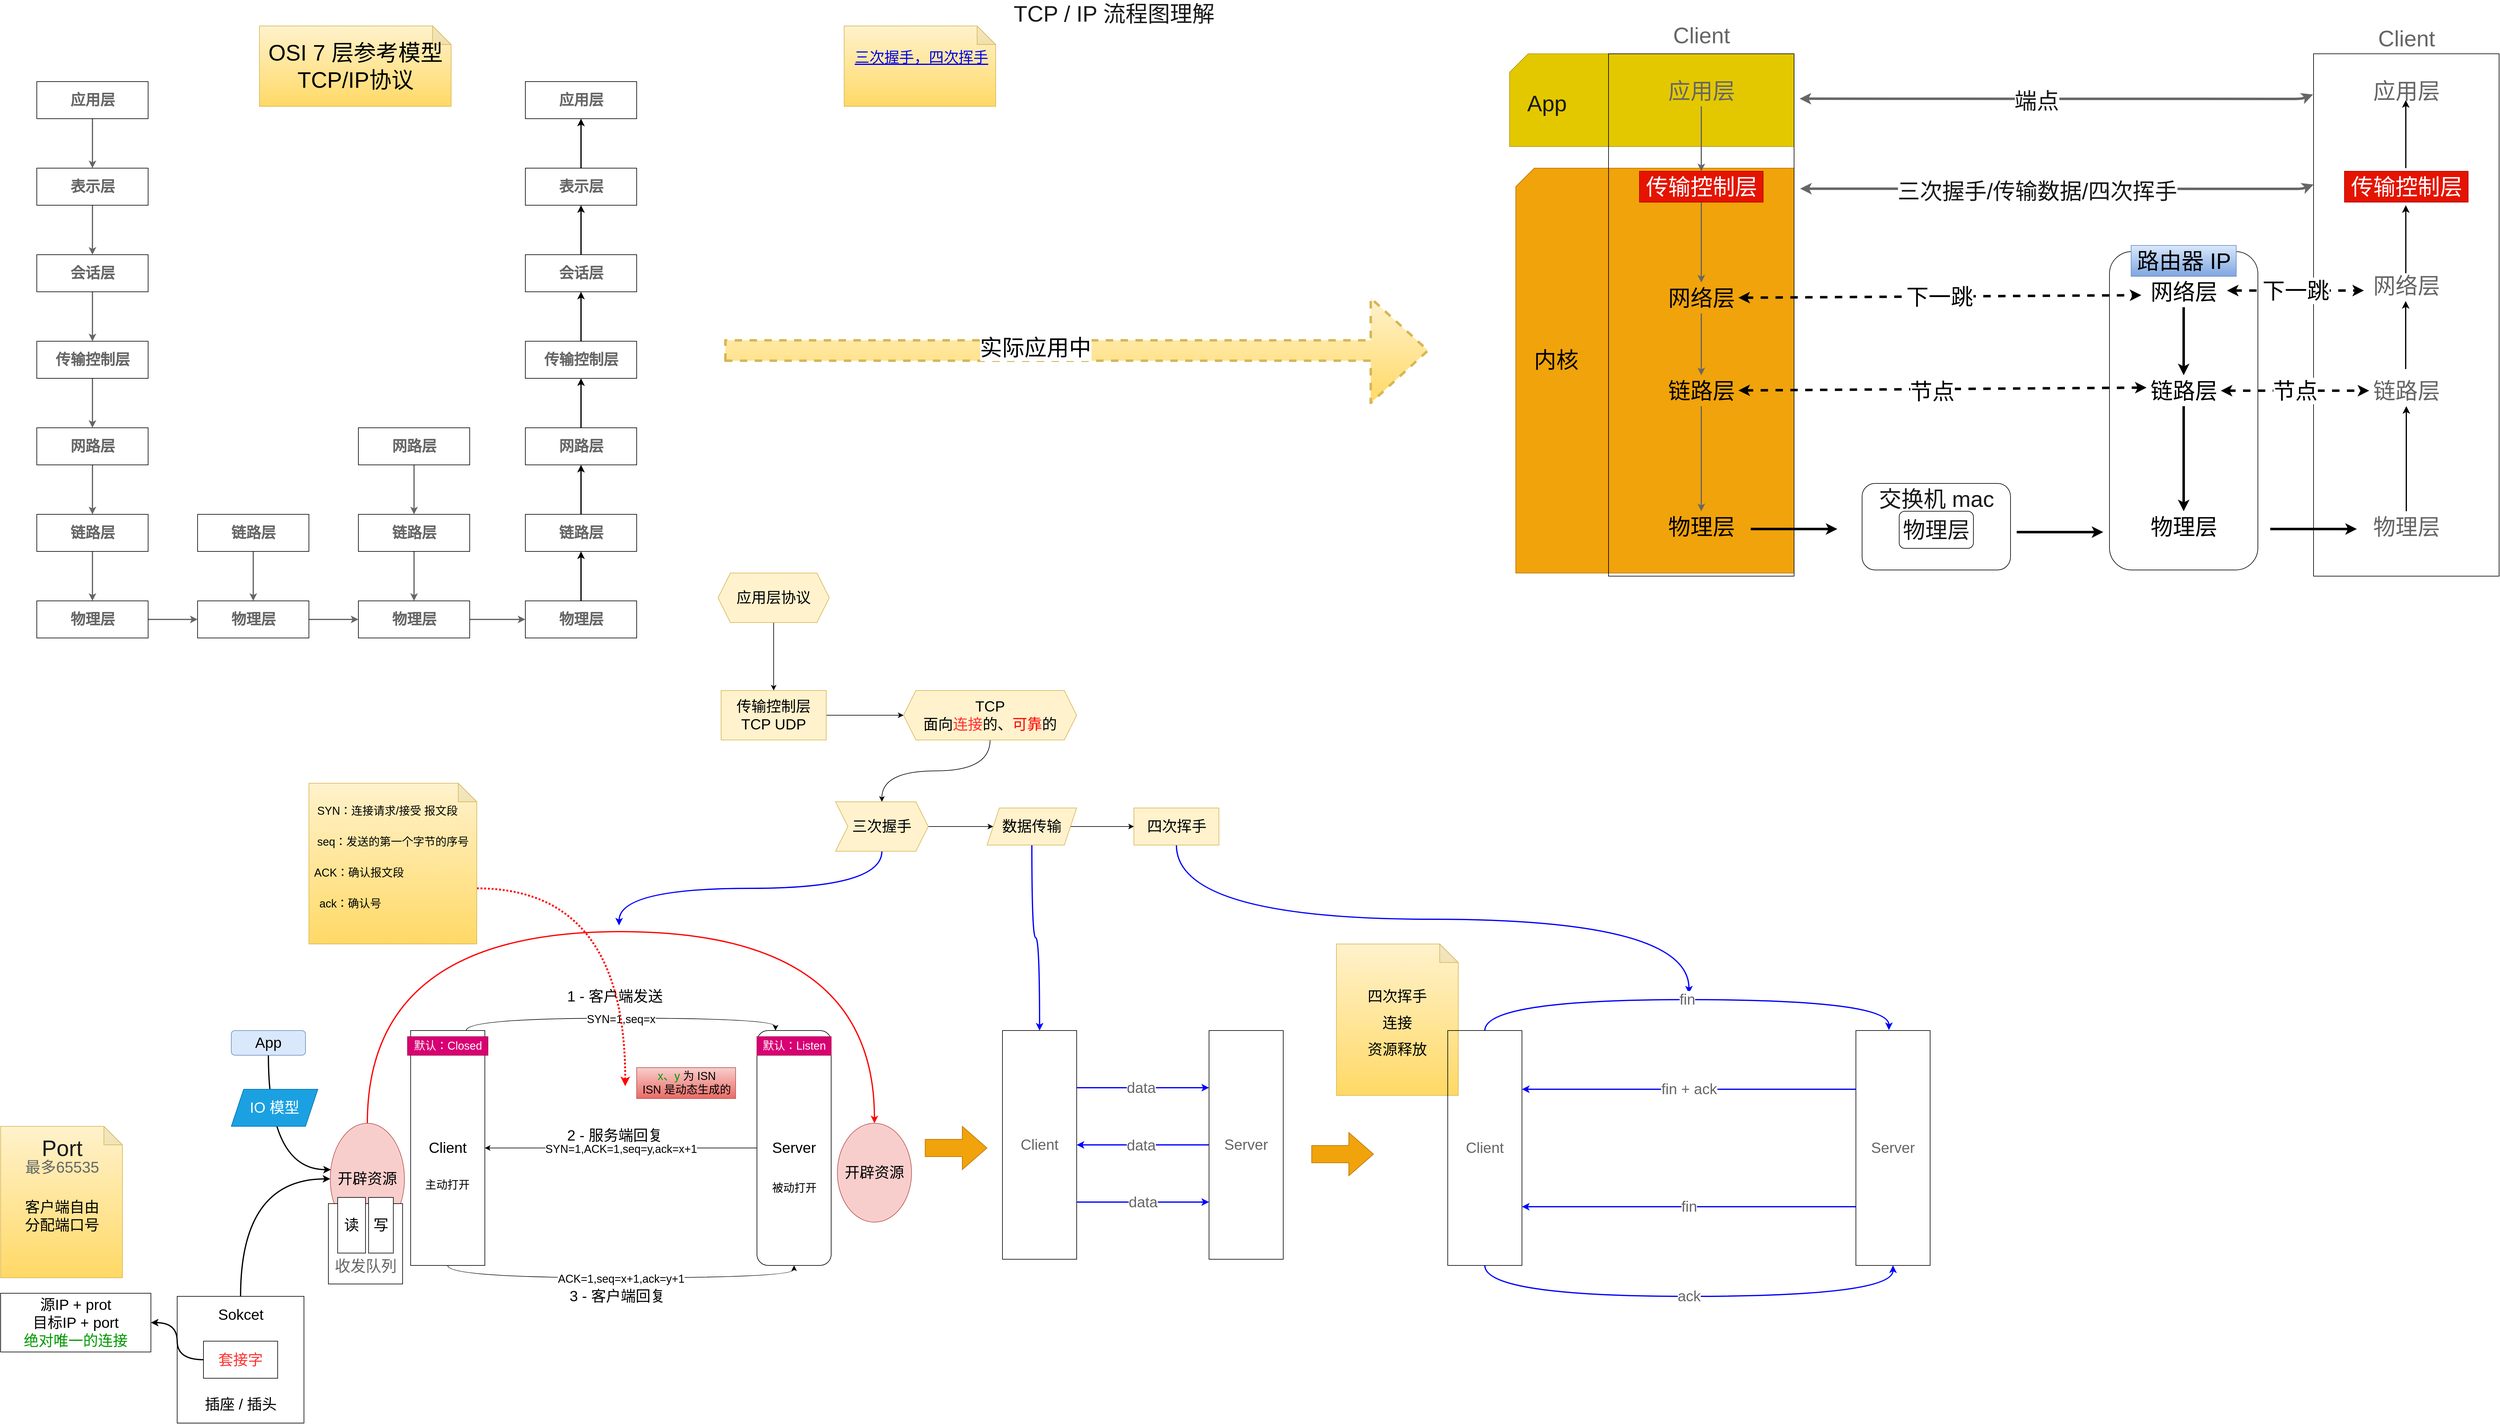 <mxfile version="15.7.0" type="github">
  <diagram id="5Al7iAfqi5jG3tsOU_jC" name="第 1 页">
    <mxGraphModel dx="3907" dy="1938" grid="1" gridSize="10" guides="1" tooltips="1" connect="1" arrows="1" fold="1" page="1" pageScale="1" pageWidth="827" pageHeight="1169" math="0" shadow="0">
      <root>
        <mxCell id="0" />
        <mxCell id="1" parent="0" />
        <mxCell id="Yh32-tH8GUVyFst3ZP8g-135" value="" style="shape=card;whiteSpace=wrap;html=1;rounded=0;shadow=0;sketch=0;fontSize=36;fontColor=#000000;fillColor=#f0a30a;strokeColor=#BD7000;" parent="1" vertex="1">
          <mxGeometry x="-20" y="-885" width="450" height="655" as="geometry" />
        </mxCell>
        <mxCell id="Yh32-tH8GUVyFst3ZP8g-131" value="" style="shape=card;whiteSpace=wrap;html=1;rounded=0;shadow=0;sketch=0;fontSize=36;fontColor=#000000;fillColor=#e3c800;strokeColor=#B09500;" parent="1" vertex="1">
          <mxGeometry x="-30" y="-1070" width="460" height="150" as="geometry" />
        </mxCell>
        <mxCell id="dHwk8FRFukmcRc0aKL5j-6" value="&lt;font style=&quot;font-size: 18px&quot;&gt;SYN=1,seq=x&lt;/font&gt;" style="edgeStyle=orthogonalEdgeStyle;rounded=0;orthogonalLoop=1;jettySize=auto;html=1;exitX=0.75;exitY=0;exitDx=0;exitDy=0;entryX=0.25;entryY=0;entryDx=0;entryDy=0;fontSize=24;curved=1;" parent="1" source="dHwk8FRFukmcRc0aKL5j-1" target="dHwk8FRFukmcRc0aKL5j-2" edge="1">
          <mxGeometry relative="1" as="geometry" />
        </mxCell>
        <mxCell id="dHwk8FRFukmcRc0aKL5j-11" value="&lt;font style=&quot;font-size: 18px&quot;&gt;ACK=1,seq=x+1,ack=y+1&lt;/font&gt;" style="edgeStyle=orthogonalEdgeStyle;rounded=0;orthogonalLoop=1;jettySize=auto;html=1;exitX=0.5;exitY=1;exitDx=0;exitDy=0;entryX=0.5;entryY=1;entryDx=0;entryDy=0;fontSize=24;curved=1;" parent="1" source="dHwk8FRFukmcRc0aKL5j-1" target="dHwk8FRFukmcRc0aKL5j-2" edge="1">
          <mxGeometry relative="1" as="geometry" />
        </mxCell>
        <mxCell id="dHwk8FRFukmcRc0aKL5j-1" value="&lt;font style=&quot;font-size: 24px&quot;&gt;Client&lt;/font&gt;" style="rounded=0;whiteSpace=wrap;html=1;" parent="1" vertex="1">
          <mxGeometry x="-1807" y="510" width="120" height="380" as="geometry" />
        </mxCell>
        <mxCell id="dHwk8FRFukmcRc0aKL5j-8" value="&lt;font style=&quot;font-size: 18px&quot;&gt;SYN=1,ACK=1,seq=y,ack=x+1&lt;/font&gt;" style="edgeStyle=orthogonalEdgeStyle;rounded=0;orthogonalLoop=1;jettySize=auto;html=1;entryX=1;entryY=0.5;entryDx=0;entryDy=0;fontSize=24;" parent="1" source="dHwk8FRFukmcRc0aKL5j-2" target="dHwk8FRFukmcRc0aKL5j-1" edge="1">
          <mxGeometry relative="1" as="geometry" />
        </mxCell>
        <mxCell id="dHwk8FRFukmcRc0aKL5j-2" value="&lt;font style=&quot;font-size: 24px&quot;&gt;Server&lt;/font&gt;" style="rounded=1;whiteSpace=wrap;html=1;" parent="1" vertex="1">
          <mxGeometry x="-1247" y="510" width="120" height="380" as="geometry" />
        </mxCell>
        <mxCell id="dHwk8FRFukmcRc0aKL5j-7" value="1 - 客户端发送" style="text;html=1;align=center;verticalAlign=middle;resizable=0;points=[];autosize=1;strokeColor=none;fillColor=none;fontSize=24;" parent="1" vertex="1">
          <mxGeometry x="-1562" y="440" width="170" height="30" as="geometry" />
        </mxCell>
        <mxCell id="dHwk8FRFukmcRc0aKL5j-9" value="2 - 服务端回复" style="text;html=1;align=center;verticalAlign=middle;resizable=0;points=[];autosize=1;strokeColor=none;fillColor=none;fontSize=24;" parent="1" vertex="1">
          <mxGeometry x="-1562" y="665" width="170" height="30" as="geometry" />
        </mxCell>
        <mxCell id="dHwk8FRFukmcRc0aKL5j-12" value="3 - 客户端回复" style="text;html=1;align=center;verticalAlign=middle;resizable=0;points=[];autosize=1;strokeColor=none;fillColor=none;fontSize=24;" parent="1" vertex="1">
          <mxGeometry x="-1558" y="925" width="170" height="30" as="geometry" />
        </mxCell>
        <mxCell id="TIWXYXnFEG9rf7qkhGSx-5" style="edgeStyle=orthogonalEdgeStyle;curved=1;rounded=0;orthogonalLoop=1;jettySize=auto;html=1;exitX=0.5;exitY=0;exitDx=0;exitDy=0;entryX=0.5;entryY=0;entryDx=0;entryDy=0;fontSize=24;strokeColor=#FF0000;strokeWidth=2;" parent="1" source="dHwk8FRFukmcRc0aKL5j-14" target="dHwk8FRFukmcRc0aKL5j-15" edge="1">
          <mxGeometry relative="1" as="geometry">
            <Array as="points">
              <mxPoint x="-1877" y="350" />
              <mxPoint x="-1057" y="350" />
            </Array>
          </mxGeometry>
        </mxCell>
        <mxCell id="dHwk8FRFukmcRc0aKL5j-14" value="开辟资源" style="ellipse;whiteSpace=wrap;html=1;fontSize=24;fillColor=#f8cecc;strokeColor=#b85450;" parent="1" vertex="1">
          <mxGeometry x="-1937" y="660" width="120" height="180" as="geometry" />
        </mxCell>
        <mxCell id="dHwk8FRFukmcRc0aKL5j-15" value="开辟资源" style="ellipse;whiteSpace=wrap;html=1;fontSize=24;fillColor=#f8cecc;strokeColor=#b85450;" parent="1" vertex="1">
          <mxGeometry x="-1117" y="660" width="120" height="160" as="geometry" />
        </mxCell>
        <mxCell id="dHwk8FRFukmcRc0aKL5j-21" value="" style="edgeStyle=orthogonalEdgeStyle;rounded=0;orthogonalLoop=1;jettySize=auto;html=1;fontSize=24;" parent="1" source="dHwk8FRFukmcRc0aKL5j-19" target="dHwk8FRFukmcRc0aKL5j-20" edge="1">
          <mxGeometry relative="1" as="geometry" />
        </mxCell>
        <mxCell id="dHwk8FRFukmcRc0aKL5j-19" value="应用层协议" style="shape=hexagon;perimeter=hexagonPerimeter2;whiteSpace=wrap;html=1;fixedSize=1;fontSize=24;fillColor=#fff2cc;strokeColor=#d6b656;" parent="1" vertex="1">
          <mxGeometry x="-1310" y="-230" width="180" height="80" as="geometry" />
        </mxCell>
        <mxCell id="dHwk8FRFukmcRc0aKL5j-23" value="" style="edgeStyle=orthogonalEdgeStyle;rounded=0;orthogonalLoop=1;jettySize=auto;html=1;fontSize=24;" parent="1" source="dHwk8FRFukmcRc0aKL5j-20" target="dHwk8FRFukmcRc0aKL5j-22" edge="1">
          <mxGeometry relative="1" as="geometry" />
        </mxCell>
        <mxCell id="dHwk8FRFukmcRc0aKL5j-20" value="传输控制层&lt;br&gt;TCP UDP" style="whiteSpace=wrap;html=1;fontSize=24;strokeColor=#d6b656;fillColor=#fff2cc;" parent="1" vertex="1">
          <mxGeometry x="-1305" y="-40" width="170" height="80" as="geometry" />
        </mxCell>
        <mxCell id="Yh32-tH8GUVyFst3ZP8g-2" style="edgeStyle=orthogonalEdgeStyle;curved=1;rounded=0;orthogonalLoop=1;jettySize=auto;html=1;exitX=0.5;exitY=1;exitDx=0;exitDy=0;entryX=0.5;entryY=0;entryDx=0;entryDy=0;" parent="1" source="dHwk8FRFukmcRc0aKL5j-22" target="dHwk8FRFukmcRc0aKL5j-24" edge="1">
          <mxGeometry relative="1" as="geometry" />
        </mxCell>
        <mxCell id="dHwk8FRFukmcRc0aKL5j-22" value="TCP&lt;br&gt;面向&lt;font color=&quot;#ff3333&quot;&gt;连接&lt;/font&gt;的、&lt;font color=&quot;#ff0000&quot;&gt;可靠&lt;/font&gt;的" style="shape=hexagon;perimeter=hexagonPerimeter2;whiteSpace=wrap;html=1;fixedSize=1;fontSize=24;strokeColor=#d6b656;fillColor=#fff2cc;" parent="1" vertex="1">
          <mxGeometry x="-1010" y="-40" width="280" height="80" as="geometry" />
        </mxCell>
        <mxCell id="dHwk8FRFukmcRc0aKL5j-27" value="" style="edgeStyle=orthogonalEdgeStyle;rounded=0;orthogonalLoop=1;jettySize=auto;html=1;fontSize=24;fontColor=#FF0000;" parent="1" source="dHwk8FRFukmcRc0aKL5j-24" target="dHwk8FRFukmcRc0aKL5j-26" edge="1">
          <mxGeometry relative="1" as="geometry" />
        </mxCell>
        <mxCell id="Yh32-tH8GUVyFst3ZP8g-25" style="edgeStyle=orthogonalEdgeStyle;curved=1;rounded=0;orthogonalLoop=1;jettySize=auto;html=1;exitX=0.5;exitY=1;exitDx=0;exitDy=0;fontSize=24;fontColor=#666666;strokeColor=#0000FF;strokeWidth=2;" parent="1" source="dHwk8FRFukmcRc0aKL5j-24" edge="1">
          <mxGeometry relative="1" as="geometry">
            <mxPoint x="-1470" y="340.0" as="targetPoint" />
          </mxGeometry>
        </mxCell>
        <mxCell id="dHwk8FRFukmcRc0aKL5j-24" value="三次握手" style="shape=step;perimeter=stepPerimeter;whiteSpace=wrap;html=1;fixedSize=1;fontSize=24;strokeColor=#d6b656;fillColor=#fff2cc;" parent="1" vertex="1">
          <mxGeometry x="-1120" y="140" width="150" height="80" as="geometry" />
        </mxCell>
        <mxCell id="dHwk8FRFukmcRc0aKL5j-29" value="" style="edgeStyle=orthogonalEdgeStyle;rounded=0;orthogonalLoop=1;jettySize=auto;html=1;fontSize=24;fontColor=#FF0000;" parent="1" source="dHwk8FRFukmcRc0aKL5j-26" target="dHwk8FRFukmcRc0aKL5j-28" edge="1">
          <mxGeometry relative="1" as="geometry" />
        </mxCell>
        <mxCell id="Yh32-tH8GUVyFst3ZP8g-43" style="edgeStyle=orthogonalEdgeStyle;curved=1;rounded=0;orthogonalLoop=1;jettySize=auto;html=1;exitX=0.5;exitY=1;exitDx=0;exitDy=0;fontSize=24;fontColor=#666666;strokeColor=#0000FF;strokeWidth=2;" parent="1" source="dHwk8FRFukmcRc0aKL5j-26" target="Yh32-tH8GUVyFst3ZP8g-35" edge="1">
          <mxGeometry relative="1" as="geometry" />
        </mxCell>
        <mxCell id="dHwk8FRFukmcRc0aKL5j-26" value="数据传输" style="shape=parallelogram;perimeter=parallelogramPerimeter;whiteSpace=wrap;html=1;fixedSize=1;fontSize=24;strokeColor=#d6b656;fillColor=#fff2cc;" parent="1" vertex="1">
          <mxGeometry x="-875" y="150" width="145" height="60" as="geometry" />
        </mxCell>
        <mxCell id="Yh32-tH8GUVyFst3ZP8g-53" style="edgeStyle=orthogonalEdgeStyle;curved=1;rounded=0;orthogonalLoop=1;jettySize=auto;html=1;exitX=0.5;exitY=1;exitDx=0;exitDy=0;fontSize=24;fontColor=#666666;strokeColor=#0000FF;strokeWidth=2;" parent="1" source="dHwk8FRFukmcRc0aKL5j-28" edge="1">
          <mxGeometry relative="1" as="geometry">
            <mxPoint x="260" y="450" as="targetPoint" />
          </mxGeometry>
        </mxCell>
        <mxCell id="dHwk8FRFukmcRc0aKL5j-28" value="四次挥手" style="whiteSpace=wrap;html=1;fontSize=24;strokeColor=#d6b656;fillColor=#fff2cc;" parent="1" vertex="1">
          <mxGeometry x="-637.5" y="150" width="137.5" height="60" as="geometry" />
        </mxCell>
        <mxCell id="TIWXYXnFEG9rf7qkhGSx-10" style="edgeStyle=orthogonalEdgeStyle;curved=1;rounded=0;orthogonalLoop=1;jettySize=auto;html=1;exitX=0.5;exitY=0;exitDx=0;exitDy=0;entryX=0;entryY=0.5;entryDx=0;entryDy=0;fontSize=24;strokeColor=#000000;strokeWidth=2;" parent="1" source="TIWXYXnFEG9rf7qkhGSx-2" target="dHwk8FRFukmcRc0aKL5j-14" edge="1">
          <mxGeometry relative="1" as="geometry" />
        </mxCell>
        <mxCell id="TIWXYXnFEG9rf7qkhGSx-2" value="&lt;font style=&quot;font-size: 24px&quot;&gt;&lt;br&gt;&lt;/font&gt;" style="whiteSpace=wrap;html=1;aspect=fixed;" parent="1" vertex="1">
          <mxGeometry x="-2184.5" y="940" width="205" height="205" as="geometry" />
        </mxCell>
        <mxCell id="TIWXYXnFEG9rf7qkhGSx-12" style="edgeStyle=orthogonalEdgeStyle;curved=1;rounded=0;orthogonalLoop=1;jettySize=auto;html=1;exitX=0.5;exitY=1;exitDx=0;exitDy=0;entryX=0.008;entryY=0.417;entryDx=0;entryDy=0;entryPerimeter=0;fontSize=24;strokeColor=#000000;strokeWidth=2;" parent="1" source="TIWXYXnFEG9rf7qkhGSx-11" target="dHwk8FRFukmcRc0aKL5j-14" edge="1">
          <mxGeometry relative="1" as="geometry" />
        </mxCell>
        <mxCell id="TIWXYXnFEG9rf7qkhGSx-11" value="App" style="rounded=1;whiteSpace=wrap;html=1;fontSize=24;fillColor=#dae8fc;strokeColor=#6c8ebf;" parent="1" vertex="1">
          <mxGeometry x="-2097" y="510" width="120" height="40" as="geometry" />
        </mxCell>
        <mxCell id="TIWXYXnFEG9rf7qkhGSx-13" value="IO 模型" style="shape=parallelogram;perimeter=parallelogramPerimeter;whiteSpace=wrap;html=1;fixedSize=1;fontSize=24;fillColor=#1ba1e2;fontColor=#ffffff;strokeColor=#006EAF;" parent="1" vertex="1">
          <mxGeometry x="-2097" y="605" width="140" height="60" as="geometry" />
        </mxCell>
        <mxCell id="TIWXYXnFEG9rf7qkhGSx-15" value="源IP + prot&lt;br&gt;目标IP + port&lt;br&gt;&lt;font color=&quot;#009900&quot;&gt;绝对唯一的连接&lt;/font&gt;" style="rounded=0;whiteSpace=wrap;html=1;fontSize=24;" parent="1" vertex="1">
          <mxGeometry x="-2470" y="935" width="243" height="95" as="geometry" />
        </mxCell>
        <mxCell id="TIWXYXnFEG9rf7qkhGSx-19" style="edgeStyle=orthogonalEdgeStyle;curved=1;rounded=0;orthogonalLoop=1;jettySize=auto;html=1;exitX=0;exitY=0.5;exitDx=0;exitDy=0;entryX=1;entryY=0.5;entryDx=0;entryDy=0;fontSize=24;fontColor=#FF3333;strokeColor=#000000;strokeWidth=2;" parent="1" source="TIWXYXnFEG9rf7qkhGSx-16" target="TIWXYXnFEG9rf7qkhGSx-15" edge="1">
          <mxGeometry relative="1" as="geometry" />
        </mxCell>
        <mxCell id="TIWXYXnFEG9rf7qkhGSx-16" value="套接字" style="rounded=0;whiteSpace=wrap;html=1;fontSize=24;fontColor=#FF3333;" parent="1" vertex="1">
          <mxGeometry x="-2142" y="1012.5" width="120" height="60" as="geometry" />
        </mxCell>
        <mxCell id="TIWXYXnFEG9rf7qkhGSx-20" value="&lt;font color=&quot;#000000&quot;&gt;Sokcet&lt;/font&gt;" style="text;html=1;align=center;verticalAlign=middle;resizable=0;points=[];autosize=1;strokeColor=none;fillColor=none;fontSize=24;fontColor=#FF3333;" parent="1" vertex="1">
          <mxGeometry x="-2127" y="955" width="90" height="30" as="geometry" />
        </mxCell>
        <mxCell id="TIWXYXnFEG9rf7qkhGSx-21" value="插座 / 插头" style="text;html=1;align=center;verticalAlign=middle;resizable=0;points=[];autosize=1;strokeColor=none;fillColor=none;fontSize=24;fontColor=#000000;" parent="1" vertex="1">
          <mxGeometry x="-2147" y="1100" width="130" height="30" as="geometry" />
        </mxCell>
        <mxCell id="Yh32-tH8GUVyFst3ZP8g-9" value="&lt;font color=&quot;#1a1a1a&quot; style=&quot;font-size: 36px&quot;&gt;TCP / IP 流程图理解&lt;/font&gt;" style="text;html=1;align=center;verticalAlign=middle;resizable=0;points=[];autosize=1;strokeColor=none;fillColor=none;fontColor=#009900;" parent="1" vertex="1">
          <mxGeometry x="-840" y="-1150" width="340" height="30" as="geometry" />
        </mxCell>
        <mxCell id="Yh32-tH8GUVyFst3ZP8g-12" value="" style="shape=note;whiteSpace=wrap;html=1;backgroundOutline=1;darkOpacity=0.05;fontSize=36;fillColor=#fff2cc;strokeColor=#d6b656;gradientColor=#ffd966;" parent="1" vertex="1">
          <mxGeometry x="-2470" y="665" width="197" height="245" as="geometry" />
        </mxCell>
        <mxCell id="Yh32-tH8GUVyFst3ZP8g-13" value="Port" style="text;html=1;align=center;verticalAlign=middle;resizable=0;points=[];autosize=1;strokeColor=none;fillColor=none;fontSize=36;fontColor=#1A1A1A;" parent="1" vertex="1">
          <mxGeometry x="-2411.5" y="675" width="80" height="50" as="geometry" />
        </mxCell>
        <mxCell id="Yh32-tH8GUVyFst3ZP8g-16" value="最多65535" style="text;html=1;align=center;verticalAlign=middle;resizable=0;points=[];autosize=1;strokeColor=none;fillColor=none;fontSize=25;fontColor=#666666;" parent="1" vertex="1">
          <mxGeometry x="-2441.5" y="710" width="140" height="40" as="geometry" />
        </mxCell>
        <mxCell id="Yh32-tH8GUVyFst3ZP8g-21" value="" style="rounded=0;whiteSpace=wrap;html=1;fontSize=25;fontColor=#666666;" parent="1" vertex="1">
          <mxGeometry x="-1940" y="790" width="120" height="130" as="geometry" />
        </mxCell>
        <mxCell id="Yh32-tH8GUVyFst3ZP8g-19" value="收发队列" style="text;html=1;align=center;verticalAlign=middle;resizable=0;points=[];autosize=1;strokeColor=none;fillColor=none;fontSize=25;fontColor=#666666;sketch=0;shadow=0;rounded=0;" parent="1" vertex="1">
          <mxGeometry x="-1940" y="870" width="120" height="40" as="geometry" />
        </mxCell>
        <mxCell id="TIWXYXnFEG9rf7qkhGSx-8" value="读" style="rounded=0;whiteSpace=wrap;html=1;fontSize=24;" parent="1" vertex="1">
          <mxGeometry x="-1925" y="780" width="45" height="90" as="geometry" />
        </mxCell>
        <mxCell id="TIWXYXnFEG9rf7qkhGSx-9" value="写" style="rounded=0;whiteSpace=wrap;html=1;fontSize=24;" parent="1" vertex="1">
          <mxGeometry x="-1875" y="780" width="40" height="90" as="geometry" />
        </mxCell>
        <mxCell id="Yh32-tH8GUVyFst3ZP8g-23" value="&lt;span style=&quot;color: rgb(0 , 0 , 0)&quot;&gt;客户端自由&lt;br&gt;分配端口号&lt;/span&gt;" style="text;html=1;align=center;verticalAlign=middle;resizable=0;points=[];autosize=1;strokeColor=none;fillColor=none;fontSize=24;fontColor=#666666;" parent="1" vertex="1">
          <mxGeometry x="-2441.5" y="780" width="140" height="60" as="geometry" />
        </mxCell>
        <mxCell id="Yh32-tH8GUVyFst3ZP8g-26" value="&lt;font style=&quot;font-size: 24px&quot;&gt;四次挥手&lt;br&gt;连接&lt;br&gt;资源释放&lt;br&gt;&lt;/font&gt;" style="shape=note;whiteSpace=wrap;html=1;backgroundOutline=1;darkOpacity=0.05;fontSize=36;fillColor=#fff2cc;strokeColor=#d6b656;gradientColor=#ffd966;" parent="1" vertex="1">
          <mxGeometry x="-310" y="370" width="197" height="245" as="geometry" />
        </mxCell>
        <mxCell id="Yh32-tH8GUVyFst3ZP8g-29" value="fin" style="edgeStyle=orthogonalEdgeStyle;curved=1;rounded=0;orthogonalLoop=1;jettySize=auto;html=1;exitX=0.5;exitY=0;exitDx=0;exitDy=0;entryX=0.445;entryY=-0.002;entryDx=0;entryDy=0;entryPerimeter=0;fontSize=24;fontColor=#666666;strokeColor=#0000FF;strokeWidth=2;" parent="1" source="Yh32-tH8GUVyFst3ZP8g-27" target="Yh32-tH8GUVyFst3ZP8g-28" edge="1">
          <mxGeometry relative="1" as="geometry">
            <Array as="points">
              <mxPoint x="-70" y="460" />
              <mxPoint x="583" y="460" />
            </Array>
          </mxGeometry>
        </mxCell>
        <mxCell id="Yh32-tH8GUVyFst3ZP8g-33" value="ack" style="edgeStyle=orthogonalEdgeStyle;curved=1;rounded=0;orthogonalLoop=1;jettySize=auto;html=1;exitX=0.5;exitY=1;exitDx=0;exitDy=0;entryX=0.5;entryY=1;entryDx=0;entryDy=0;fontSize=24;fontColor=#666666;strokeColor=#0000FF;strokeWidth=2;" parent="1" source="Yh32-tH8GUVyFst3ZP8g-27" target="Yh32-tH8GUVyFst3ZP8g-28" edge="1">
          <mxGeometry relative="1" as="geometry">
            <Array as="points">
              <mxPoint x="-70" y="940" />
              <mxPoint x="590" y="940" />
            </Array>
          </mxGeometry>
        </mxCell>
        <mxCell id="Yh32-tH8GUVyFst3ZP8g-27" value="Client" style="rounded=0;whiteSpace=wrap;html=1;shadow=0;sketch=0;fontSize=24;fontColor=#666666;fillColor=none;" parent="1" vertex="1">
          <mxGeometry x="-130" y="510" width="120" height="380" as="geometry" />
        </mxCell>
        <mxCell id="Yh32-tH8GUVyFst3ZP8g-30" value="fin + ack" style="edgeStyle=orthogonalEdgeStyle;curved=1;rounded=0;orthogonalLoop=1;jettySize=auto;html=1;exitX=0;exitY=0.25;exitDx=0;exitDy=0;entryX=1;entryY=0.25;entryDx=0;entryDy=0;fontSize=24;fontColor=#666666;strokeColor=#0000FF;strokeWidth=2;" parent="1" source="Yh32-tH8GUVyFst3ZP8g-28" target="Yh32-tH8GUVyFst3ZP8g-27" edge="1">
          <mxGeometry relative="1" as="geometry" />
        </mxCell>
        <mxCell id="Yh32-tH8GUVyFst3ZP8g-32" value="fin" style="edgeStyle=orthogonalEdgeStyle;curved=1;rounded=0;orthogonalLoop=1;jettySize=auto;html=1;exitX=0;exitY=0.75;exitDx=0;exitDy=0;entryX=1;entryY=0.75;entryDx=0;entryDy=0;fontSize=24;fontColor=#666666;strokeColor=#0000FF;strokeWidth=2;" parent="1" source="Yh32-tH8GUVyFst3ZP8g-28" target="Yh32-tH8GUVyFst3ZP8g-27" edge="1">
          <mxGeometry relative="1" as="geometry" />
        </mxCell>
        <mxCell id="Yh32-tH8GUVyFst3ZP8g-28" value="Server" style="rounded=0;whiteSpace=wrap;html=1;shadow=0;sketch=0;fontSize=24;fontColor=#666666;fillColor=none;" parent="1" vertex="1">
          <mxGeometry x="530" y="510" width="120" height="380" as="geometry" />
        </mxCell>
        <mxCell id="Yh32-tH8GUVyFst3ZP8g-37" style="edgeStyle=orthogonalEdgeStyle;curved=1;rounded=0;orthogonalLoop=1;jettySize=auto;html=1;exitX=1;exitY=0.25;exitDx=0;exitDy=0;entryX=0;entryY=0.25;entryDx=0;entryDy=0;fontSize=24;fontColor=#666666;strokeColor=#0000FF;strokeWidth=2;" parent="1" source="Yh32-tH8GUVyFst3ZP8g-35" target="Yh32-tH8GUVyFst3ZP8g-36" edge="1">
          <mxGeometry relative="1" as="geometry" />
        </mxCell>
        <mxCell id="Yh32-tH8GUVyFst3ZP8g-40" value="data" style="edgeLabel;html=1;align=center;verticalAlign=middle;resizable=0;points=[];fontSize=24;fontColor=#666666;" parent="Yh32-tH8GUVyFst3ZP8g-37" vertex="1" connectable="0">
          <mxGeometry x="-0.029" relative="1" as="geometry">
            <mxPoint as="offset" />
          </mxGeometry>
        </mxCell>
        <mxCell id="Yh32-tH8GUVyFst3ZP8g-39" value="data" style="edgeStyle=orthogonalEdgeStyle;curved=1;rounded=0;orthogonalLoop=1;jettySize=auto;html=1;exitX=1;exitY=0.75;exitDx=0;exitDy=0;entryX=0;entryY=0.75;entryDx=0;entryDy=0;fontSize=24;fontColor=#666666;strokeColor=#0000FF;strokeWidth=2;" parent="1" source="Yh32-tH8GUVyFst3ZP8g-35" target="Yh32-tH8GUVyFst3ZP8g-36" edge="1">
          <mxGeometry relative="1" as="geometry" />
        </mxCell>
        <mxCell id="Yh32-tH8GUVyFst3ZP8g-35" value="Client" style="rounded=0;whiteSpace=wrap;html=1;shadow=0;sketch=0;fontSize=24;fontColor=#666666;fillColor=none;" parent="1" vertex="1">
          <mxGeometry x="-850" y="510" width="120" height="370" as="geometry" />
        </mxCell>
        <mxCell id="Yh32-tH8GUVyFst3ZP8g-38" style="edgeStyle=orthogonalEdgeStyle;curved=1;rounded=0;orthogonalLoop=1;jettySize=auto;html=1;exitX=0;exitY=0.5;exitDx=0;exitDy=0;entryX=1;entryY=0.5;entryDx=0;entryDy=0;fontSize=24;fontColor=#666666;strokeColor=#0000FF;strokeWidth=2;" parent="1" source="Yh32-tH8GUVyFst3ZP8g-36" target="Yh32-tH8GUVyFst3ZP8g-35" edge="1">
          <mxGeometry relative="1" as="geometry" />
        </mxCell>
        <mxCell id="Yh32-tH8GUVyFst3ZP8g-41" value="data" style="edgeLabel;html=1;align=center;verticalAlign=middle;resizable=0;points=[];fontSize=24;fontColor=#666666;" parent="Yh32-tH8GUVyFst3ZP8g-38" vertex="1" connectable="0">
          <mxGeometry x="0.029" y="1" relative="1" as="geometry">
            <mxPoint as="offset" />
          </mxGeometry>
        </mxCell>
        <mxCell id="Yh32-tH8GUVyFst3ZP8g-36" value="Server" style="rounded=0;whiteSpace=wrap;html=1;shadow=0;sketch=0;fontSize=24;fontColor=#666666;fillColor=none;" parent="1" vertex="1">
          <mxGeometry x="-516" y="510" width="120" height="370" as="geometry" />
        </mxCell>
        <mxCell id="Yh32-tH8GUVyFst3ZP8g-44" value="" style="html=1;shadow=0;dashed=0;align=center;verticalAlign=middle;shape=mxgraph.arrows2.arrow;dy=0.6;dx=40;notch=0;rounded=0;sketch=0;fontSize=24;fontColor=#000000;fillColor=#f0a30a;strokeColor=#BD7000;" parent="1" vertex="1">
          <mxGeometry x="-975" y="665" width="100" height="70" as="geometry" />
        </mxCell>
        <mxCell id="Yh32-tH8GUVyFst3ZP8g-45" value="" style="html=1;shadow=0;dashed=0;align=center;verticalAlign=middle;shape=mxgraph.arrows2.arrow;dy=0.6;dx=40;notch=0;rounded=0;sketch=0;fontSize=24;fontColor=#000000;fillColor=#f0a30a;strokeColor=#BD7000;" parent="1" vertex="1">
          <mxGeometry x="-350" y="675" width="100" height="70" as="geometry" />
        </mxCell>
        <mxCell id="Yh32-tH8GUVyFst3ZP8g-49" value="" style="shape=note;whiteSpace=wrap;html=1;backgroundOutline=1;darkOpacity=0.05;fontSize=36;fillColor=#fff2cc;strokeColor=#d6b656;gradientColor=#ffd966;" parent="1" vertex="1">
          <mxGeometry x="-1106" y="-1115" width="245" height="130" as="geometry" />
        </mxCell>
        <mxCell id="Yh32-tH8GUVyFst3ZP8g-47" value="&lt;a href=&quot;https://zhuanlan.zhihu.com/p/53374516&quot;&gt;三次握手，四次挥手&lt;/a&gt;" style="text;whiteSpace=wrap;html=1;fontSize=24;fontColor=#666666;" parent="1" vertex="1">
          <mxGeometry x="-1091" y="-1085" width="230" height="50" as="geometry" />
        </mxCell>
        <mxCell id="Yh32-tH8GUVyFst3ZP8g-70" value="" style="edgeStyle=orthogonalEdgeStyle;curved=1;rounded=0;orthogonalLoop=1;jettySize=auto;html=1;fontSize=24;fontColor=#666666;strokeColor=#666666;strokeWidth=2;" parent="1" source="Yh32-tH8GUVyFst3ZP8g-68" target="Yh32-tH8GUVyFst3ZP8g-69" edge="1">
          <mxGeometry relative="1" as="geometry" />
        </mxCell>
        <mxCell id="Yh32-tH8GUVyFst3ZP8g-68" value="&lt;b&gt;应用层&lt;/b&gt;" style="rounded=0;whiteSpace=wrap;html=1;shadow=0;sketch=0;fontSize=24;fontColor=#666666;fillColor=none;" parent="1" vertex="1">
          <mxGeometry x="-2411.5" y="-1025" width="180" height="60" as="geometry" />
        </mxCell>
        <mxCell id="Yh32-tH8GUVyFst3ZP8g-72" value="" style="edgeStyle=orthogonalEdgeStyle;curved=1;rounded=0;orthogonalLoop=1;jettySize=auto;html=1;fontSize=24;fontColor=#666666;strokeColor=#666666;strokeWidth=2;" parent="1" source="Yh32-tH8GUVyFst3ZP8g-69" target="Yh32-tH8GUVyFst3ZP8g-71" edge="1">
          <mxGeometry relative="1" as="geometry" />
        </mxCell>
        <mxCell id="Yh32-tH8GUVyFst3ZP8g-69" value="&lt;b&gt;表示层&lt;/b&gt;" style="rounded=0;whiteSpace=wrap;html=1;shadow=0;sketch=0;fontSize=24;fontColor=#666666;fillColor=none;" parent="1" vertex="1">
          <mxGeometry x="-2411.5" y="-885" width="180" height="60" as="geometry" />
        </mxCell>
        <mxCell id="Yh32-tH8GUVyFst3ZP8g-74" value="" style="edgeStyle=orthogonalEdgeStyle;curved=1;rounded=0;orthogonalLoop=1;jettySize=auto;html=1;fontSize=24;fontColor=#666666;strokeColor=#666666;strokeWidth=2;" parent="1" source="Yh32-tH8GUVyFst3ZP8g-71" target="Yh32-tH8GUVyFst3ZP8g-73" edge="1">
          <mxGeometry relative="1" as="geometry" />
        </mxCell>
        <mxCell id="Yh32-tH8GUVyFst3ZP8g-71" value="&lt;b&gt;会话层&lt;/b&gt;" style="rounded=0;whiteSpace=wrap;html=1;shadow=0;sketch=0;fontSize=24;fontColor=#666666;fillColor=none;" parent="1" vertex="1">
          <mxGeometry x="-2411.5" y="-745" width="180" height="60" as="geometry" />
        </mxCell>
        <mxCell id="Yh32-tH8GUVyFst3ZP8g-76" value="" style="edgeStyle=orthogonalEdgeStyle;curved=1;rounded=0;orthogonalLoop=1;jettySize=auto;html=1;fontSize=24;fontColor=#666666;strokeColor=#666666;strokeWidth=2;" parent="1" source="Yh32-tH8GUVyFst3ZP8g-73" target="Yh32-tH8GUVyFst3ZP8g-75" edge="1">
          <mxGeometry relative="1" as="geometry" />
        </mxCell>
        <mxCell id="Yh32-tH8GUVyFst3ZP8g-73" value="&lt;b&gt;传输控制层&lt;/b&gt;" style="rounded=0;whiteSpace=wrap;html=1;shadow=0;sketch=0;fontSize=24;fontColor=#666666;fillColor=none;" parent="1" vertex="1">
          <mxGeometry x="-2411.5" y="-605" width="180" height="60" as="geometry" />
        </mxCell>
        <mxCell id="Yh32-tH8GUVyFst3ZP8g-78" value="" style="edgeStyle=orthogonalEdgeStyle;curved=1;rounded=0;orthogonalLoop=1;jettySize=auto;html=1;fontSize=24;fontColor=#666666;strokeColor=#666666;strokeWidth=2;" parent="1" source="Yh32-tH8GUVyFst3ZP8g-75" target="Yh32-tH8GUVyFst3ZP8g-77" edge="1">
          <mxGeometry relative="1" as="geometry" />
        </mxCell>
        <mxCell id="Yh32-tH8GUVyFst3ZP8g-75" value="&lt;b&gt;网路层&lt;/b&gt;" style="rounded=0;whiteSpace=wrap;html=1;shadow=0;sketch=0;fontSize=24;fontColor=#666666;fillColor=none;" parent="1" vertex="1">
          <mxGeometry x="-2411.5" y="-465" width="180" height="60" as="geometry" />
        </mxCell>
        <mxCell id="Yh32-tH8GUVyFst3ZP8g-80" value="" style="edgeStyle=orthogonalEdgeStyle;curved=1;rounded=0;orthogonalLoop=1;jettySize=auto;html=1;fontSize=24;fontColor=#666666;strokeColor=#666666;strokeWidth=2;" parent="1" source="Yh32-tH8GUVyFst3ZP8g-77" target="Yh32-tH8GUVyFst3ZP8g-79" edge="1">
          <mxGeometry relative="1" as="geometry" />
        </mxCell>
        <mxCell id="Yh32-tH8GUVyFst3ZP8g-77" value="&lt;b&gt;链路层&lt;/b&gt;" style="rounded=0;whiteSpace=wrap;html=1;shadow=0;sketch=0;fontSize=24;fontColor=#666666;fillColor=none;" parent="1" vertex="1">
          <mxGeometry x="-2411.5" y="-325" width="180" height="60" as="geometry" />
        </mxCell>
        <mxCell id="Yh32-tH8GUVyFst3ZP8g-98" value="" style="edgeStyle=orthogonalEdgeStyle;curved=1;rounded=0;orthogonalLoop=1;jettySize=auto;html=1;fontSize=24;fontColor=#666666;strokeColor=#666666;strokeWidth=2;" parent="1" source="Yh32-tH8GUVyFst3ZP8g-79" target="Yh32-tH8GUVyFst3ZP8g-97" edge="1">
          <mxGeometry relative="1" as="geometry" />
        </mxCell>
        <mxCell id="Yh32-tH8GUVyFst3ZP8g-79" value="&lt;b&gt;物理层&lt;/b&gt;" style="rounded=0;whiteSpace=wrap;html=1;shadow=0;sketch=0;fontSize=24;fontColor=#666666;fillColor=none;" parent="1" vertex="1">
          <mxGeometry x="-2411.5" y="-185" width="180" height="60" as="geometry" />
        </mxCell>
        <mxCell id="Yh32-tH8GUVyFst3ZP8g-84" value="&lt;b&gt;应用层&lt;/b&gt;" style="rounded=0;whiteSpace=wrap;html=1;shadow=0;sketch=0;fontSize=24;fontColor=#666666;fillColor=none;" parent="1" vertex="1">
          <mxGeometry x="-1621.5" y="-1025" width="180" height="60" as="geometry" />
        </mxCell>
        <mxCell id="Yh32-tH8GUVyFst3ZP8g-173" value="" style="edgeStyle=orthogonalEdgeStyle;rounded=1;orthogonalLoop=1;jettySize=auto;html=1;fontSize=36;fontColor=#000000;strokeColor=#000000;strokeWidth=2;" parent="1" source="Yh32-tH8GUVyFst3ZP8g-86" target="Yh32-tH8GUVyFst3ZP8g-84" edge="1">
          <mxGeometry relative="1" as="geometry" />
        </mxCell>
        <mxCell id="Yh32-tH8GUVyFst3ZP8g-86" value="&lt;b&gt;表示层&lt;/b&gt;" style="rounded=0;whiteSpace=wrap;html=1;shadow=0;sketch=0;fontSize=24;fontColor=#666666;fillColor=none;" parent="1" vertex="1">
          <mxGeometry x="-1621.5" y="-885" width="180" height="60" as="geometry" />
        </mxCell>
        <mxCell id="Yh32-tH8GUVyFst3ZP8g-172" value="" style="edgeStyle=orthogonalEdgeStyle;rounded=1;orthogonalLoop=1;jettySize=auto;html=1;fontSize=36;fontColor=#000000;strokeColor=#000000;strokeWidth=2;" parent="1" source="Yh32-tH8GUVyFst3ZP8g-88" target="Yh32-tH8GUVyFst3ZP8g-86" edge="1">
          <mxGeometry relative="1" as="geometry" />
        </mxCell>
        <mxCell id="Yh32-tH8GUVyFst3ZP8g-88" value="&lt;b&gt;会话层&lt;/b&gt;" style="rounded=0;whiteSpace=wrap;html=1;shadow=0;sketch=0;fontSize=24;fontColor=#666666;fillColor=none;" parent="1" vertex="1">
          <mxGeometry x="-1621.5" y="-745" width="180" height="60" as="geometry" />
        </mxCell>
        <mxCell id="Yh32-tH8GUVyFst3ZP8g-171" value="" style="edgeStyle=orthogonalEdgeStyle;rounded=1;orthogonalLoop=1;jettySize=auto;html=1;fontSize=36;fontColor=#000000;strokeColor=#000000;strokeWidth=2;" parent="1" source="Yh32-tH8GUVyFst3ZP8g-90" target="Yh32-tH8GUVyFst3ZP8g-88" edge="1">
          <mxGeometry relative="1" as="geometry" />
        </mxCell>
        <mxCell id="Yh32-tH8GUVyFst3ZP8g-90" value="&lt;b&gt;传输控制层&lt;/b&gt;" style="rounded=0;whiteSpace=wrap;html=1;shadow=0;sketch=0;fontSize=24;fontColor=#666666;fillColor=none;" parent="1" vertex="1">
          <mxGeometry x="-1621.5" y="-605" width="180" height="60" as="geometry" />
        </mxCell>
        <mxCell id="Yh32-tH8GUVyFst3ZP8g-170" value="" style="edgeStyle=orthogonalEdgeStyle;rounded=1;orthogonalLoop=1;jettySize=auto;html=1;fontSize=36;fontColor=#000000;strokeColor=#000000;strokeWidth=2;" parent="1" source="Yh32-tH8GUVyFst3ZP8g-92" target="Yh32-tH8GUVyFst3ZP8g-90" edge="1">
          <mxGeometry relative="1" as="geometry" />
        </mxCell>
        <mxCell id="Yh32-tH8GUVyFst3ZP8g-92" value="&lt;b&gt;网路层&lt;/b&gt;" style="rounded=0;whiteSpace=wrap;html=1;shadow=0;sketch=0;fontSize=24;fontColor=#666666;fillColor=none;" parent="1" vertex="1">
          <mxGeometry x="-1621.5" y="-465" width="180" height="60" as="geometry" />
        </mxCell>
        <mxCell id="Yh32-tH8GUVyFst3ZP8g-169" value="" style="edgeStyle=orthogonalEdgeStyle;rounded=1;orthogonalLoop=1;jettySize=auto;html=1;fontSize=36;fontColor=#000000;strokeColor=#000000;strokeWidth=2;" parent="1" source="Yh32-tH8GUVyFst3ZP8g-94" target="Yh32-tH8GUVyFst3ZP8g-92" edge="1">
          <mxGeometry relative="1" as="geometry" />
        </mxCell>
        <mxCell id="Yh32-tH8GUVyFst3ZP8g-94" value="&lt;b&gt;链路层&lt;/b&gt;" style="rounded=0;whiteSpace=wrap;html=1;shadow=0;sketch=0;fontSize=24;fontColor=#666666;fillColor=none;" parent="1" vertex="1">
          <mxGeometry x="-1621.5" y="-325" width="180" height="60" as="geometry" />
        </mxCell>
        <mxCell id="Yh32-tH8GUVyFst3ZP8g-168" value="" style="edgeStyle=orthogonalEdgeStyle;rounded=1;orthogonalLoop=1;jettySize=auto;html=1;fontSize=36;fontColor=#000000;strokeColor=#000000;strokeWidth=2;" parent="1" source="Yh32-tH8GUVyFst3ZP8g-95" target="Yh32-tH8GUVyFst3ZP8g-94" edge="1">
          <mxGeometry relative="1" as="geometry" />
        </mxCell>
        <mxCell id="Yh32-tH8GUVyFst3ZP8g-95" value="&lt;b&gt;物理层&lt;/b&gt;" style="rounded=0;whiteSpace=wrap;html=1;shadow=0;sketch=0;fontSize=24;fontColor=#666666;fillColor=none;" parent="1" vertex="1">
          <mxGeometry x="-1621.5" y="-185" width="180" height="60" as="geometry" />
        </mxCell>
        <mxCell id="Yh32-tH8GUVyFst3ZP8g-96" value="OSI 7 层参考模型&lt;br&gt;TCP/IP协议" style="shape=note;whiteSpace=wrap;html=1;backgroundOutline=1;darkOpacity=0.05;fontSize=36;fillColor=#fff2cc;strokeColor=#d6b656;gradientColor=#ffd966;" parent="1" vertex="1">
          <mxGeometry x="-2051.5" y="-1115" width="310" height="130" as="geometry" />
        </mxCell>
        <mxCell id="Yh32-tH8GUVyFst3ZP8g-100" value="" style="edgeStyle=orthogonalEdgeStyle;curved=1;rounded=0;orthogonalLoop=1;jettySize=auto;html=1;fontSize=24;fontColor=#666666;strokeColor=#666666;strokeWidth=2;" parent="1" source="Yh32-tH8GUVyFst3ZP8g-97" target="Yh32-tH8GUVyFst3ZP8g-99" edge="1">
          <mxGeometry relative="1" as="geometry" />
        </mxCell>
        <mxCell id="Yh32-tH8GUVyFst3ZP8g-97" value="&lt;b&gt;物理层&lt;/b&gt;" style="rounded=0;whiteSpace=wrap;html=1;shadow=0;sketch=0;fontSize=24;fontColor=#666666;fillColor=none;" parent="1" vertex="1">
          <mxGeometry x="-2151.5" y="-185" width="180" height="60" as="geometry" />
        </mxCell>
        <mxCell id="Yh32-tH8GUVyFst3ZP8g-101" value="" style="edgeStyle=orthogonalEdgeStyle;curved=1;rounded=0;orthogonalLoop=1;jettySize=auto;html=1;fontSize=24;fontColor=#666666;strokeColor=#666666;strokeWidth=2;" parent="1" source="Yh32-tH8GUVyFst3ZP8g-99" target="Yh32-tH8GUVyFst3ZP8g-95" edge="1">
          <mxGeometry relative="1" as="geometry" />
        </mxCell>
        <mxCell id="Yh32-tH8GUVyFst3ZP8g-99" value="&lt;b&gt;物理层&lt;/b&gt;" style="rounded=0;whiteSpace=wrap;html=1;shadow=0;sketch=0;fontSize=24;fontColor=#666666;fillColor=none;" parent="1" vertex="1">
          <mxGeometry x="-1891.5" y="-185" width="180" height="60" as="geometry" />
        </mxCell>
        <mxCell id="Yh32-tH8GUVyFst3ZP8g-103" value="" style="edgeStyle=orthogonalEdgeStyle;curved=1;rounded=0;orthogonalLoop=1;jettySize=auto;html=1;fontSize=24;fontColor=#666666;strokeColor=#666666;strokeWidth=2;" parent="1" source="Yh32-tH8GUVyFst3ZP8g-102" target="Yh32-tH8GUVyFst3ZP8g-97" edge="1">
          <mxGeometry relative="1" as="geometry" />
        </mxCell>
        <mxCell id="Yh32-tH8GUVyFst3ZP8g-102" value="&lt;b&gt;链路层&lt;/b&gt;" style="rounded=0;whiteSpace=wrap;html=1;shadow=0;sketch=0;fontSize=24;fontColor=#666666;fillColor=none;" parent="1" vertex="1">
          <mxGeometry x="-2151.5" y="-325" width="180" height="60" as="geometry" />
        </mxCell>
        <mxCell id="Yh32-tH8GUVyFst3ZP8g-106" value="" style="edgeStyle=orthogonalEdgeStyle;curved=1;rounded=0;orthogonalLoop=1;jettySize=auto;html=1;fontSize=24;fontColor=#666666;strokeColor=#666666;strokeWidth=2;" parent="1" source="Yh32-tH8GUVyFst3ZP8g-104" target="Yh32-tH8GUVyFst3ZP8g-105" edge="1">
          <mxGeometry relative="1" as="geometry" />
        </mxCell>
        <mxCell id="Yh32-tH8GUVyFst3ZP8g-104" value="&lt;b&gt;网路层&lt;/b&gt;" style="rounded=0;whiteSpace=wrap;html=1;shadow=0;sketch=0;fontSize=24;fontColor=#666666;fillColor=none;" parent="1" vertex="1">
          <mxGeometry x="-1891.5" y="-465" width="180" height="60" as="geometry" />
        </mxCell>
        <mxCell id="Yh32-tH8GUVyFst3ZP8g-107" value="" style="edgeStyle=orthogonalEdgeStyle;curved=1;rounded=0;orthogonalLoop=1;jettySize=auto;html=1;fontSize=24;fontColor=#666666;strokeColor=#666666;strokeWidth=2;" parent="1" source="Yh32-tH8GUVyFst3ZP8g-105" target="Yh32-tH8GUVyFst3ZP8g-99" edge="1">
          <mxGeometry relative="1" as="geometry" />
        </mxCell>
        <mxCell id="Yh32-tH8GUVyFst3ZP8g-105" value="&lt;b&gt;链路层&lt;/b&gt;" style="rounded=0;whiteSpace=wrap;html=1;shadow=0;sketch=0;fontSize=24;fontColor=#666666;fillColor=none;" parent="1" vertex="1">
          <mxGeometry x="-1891.5" y="-325" width="180" height="60" as="geometry" />
        </mxCell>
        <mxCell id="Yh32-tH8GUVyFst3ZP8g-108" value="" style="rounded=0;whiteSpace=wrap;html=1;shadow=0;sketch=0;fontSize=24;fontColor=#666666;fillColor=none;" parent="1" vertex="1">
          <mxGeometry x="130" y="-1070" width="300" height="845" as="geometry" />
        </mxCell>
        <mxCell id="Yh32-tH8GUVyFst3ZP8g-109" value="&lt;font style=&quot;font-size: 36px&quot;&gt;Client&lt;/font&gt;" style="text;html=1;align=center;verticalAlign=middle;resizable=0;points=[];autosize=1;strokeColor=none;fillColor=none;fontSize=24;fontColor=#666666;" parent="1" vertex="1">
          <mxGeometry x="225" y="-1120" width="110" height="40" as="geometry" />
        </mxCell>
        <mxCell id="Yh32-tH8GUVyFst3ZP8g-111" value="&lt;font style=&quot;font-size: 36px&quot;&gt;Client&lt;/font&gt;" style="text;html=1;align=center;verticalAlign=middle;resizable=0;points=[];autosize=1;strokeColor=none;fillColor=none;fontSize=24;fontColor=#666666;" parent="1" vertex="1">
          <mxGeometry x="1365" y="-1115" width="110" height="40" as="geometry" />
        </mxCell>
        <mxCell id="Yh32-tH8GUVyFst3ZP8g-114" value="" style="edgeStyle=orthogonalEdgeStyle;curved=1;rounded=0;orthogonalLoop=1;jettySize=auto;html=1;fontSize=36;fontColor=#666666;strokeColor=#666666;strokeWidth=2;" parent="1" source="Yh32-tH8GUVyFst3ZP8g-112" target="Yh32-tH8GUVyFst3ZP8g-113" edge="1">
          <mxGeometry relative="1" as="geometry" />
        </mxCell>
        <mxCell id="Yh32-tH8GUVyFst3ZP8g-112" value="&lt;font style=&quot;font-size: 36px&quot;&gt;应用层&lt;/font&gt;" style="text;html=1;align=center;verticalAlign=middle;resizable=0;points=[];autosize=1;strokeColor=none;fillColor=none;fontSize=36;fontColor=#666666;" parent="1" vertex="1">
          <mxGeometry x="220" y="-1035" width="120" height="50" as="geometry" />
        </mxCell>
        <mxCell id="Yh32-tH8GUVyFst3ZP8g-116" value="" style="edgeStyle=orthogonalEdgeStyle;curved=1;rounded=0;orthogonalLoop=1;jettySize=auto;html=1;fontSize=36;fontColor=#666666;strokeColor=#666666;strokeWidth=2;" parent="1" source="Yh32-tH8GUVyFst3ZP8g-113" target="Yh32-tH8GUVyFst3ZP8g-115" edge="1">
          <mxGeometry relative="1" as="geometry" />
        </mxCell>
        <mxCell id="Yh32-tH8GUVyFst3ZP8g-113" value="传输控制层" style="text;html=1;align=center;verticalAlign=middle;resizable=0;points=[];autosize=1;strokeColor=#B20000;fillColor=#e51400;fontSize=36;fontColor=#ffffff;" parent="1" vertex="1">
          <mxGeometry x="180" y="-880" width="200" height="50" as="geometry" />
        </mxCell>
        <mxCell id="Yh32-tH8GUVyFst3ZP8g-118" value="" style="edgeStyle=orthogonalEdgeStyle;curved=1;rounded=0;orthogonalLoop=1;jettySize=auto;html=1;fontSize=36;fontColor=#666666;strokeColor=#666666;strokeWidth=2;" parent="1" source="Yh32-tH8GUVyFst3ZP8g-115" target="Yh32-tH8GUVyFst3ZP8g-117" edge="1">
          <mxGeometry relative="1" as="geometry" />
        </mxCell>
        <mxCell id="Yh32-tH8GUVyFst3ZP8g-115" value="网络层" style="text;html=1;align=center;verticalAlign=middle;resizable=0;points=[];autosize=1;fontSize=36;" parent="1" vertex="1">
          <mxGeometry x="220" y="-700" width="120" height="50" as="geometry" />
        </mxCell>
        <mxCell id="Yh32-tH8GUVyFst3ZP8g-120" value="" style="edgeStyle=orthogonalEdgeStyle;curved=1;rounded=0;orthogonalLoop=1;jettySize=auto;html=1;fontSize=36;fontColor=#666666;strokeColor=#666666;strokeWidth=2;" parent="1" source="Yh32-tH8GUVyFst3ZP8g-117" target="Yh32-tH8GUVyFst3ZP8g-119" edge="1">
          <mxGeometry relative="1" as="geometry" />
        </mxCell>
        <mxCell id="Yh32-tH8GUVyFst3ZP8g-117" value="&lt;font color=&quot;#000000&quot;&gt;链路层&lt;/font&gt;" style="text;html=1;align=center;verticalAlign=middle;resizable=0;points=[];autosize=1;fontSize=36;fontColor=#666666;" parent="1" vertex="1">
          <mxGeometry x="220" y="-550" width="120" height="50" as="geometry" />
        </mxCell>
        <mxCell id="Yh32-tH8GUVyFst3ZP8g-119" value="&lt;font color=&quot;#000000&quot;&gt;物理层&lt;/font&gt;" style="text;html=1;align=center;verticalAlign=middle;resizable=0;points=[];autosize=1;fontSize=36;fontColor=#666666;" parent="1" vertex="1">
          <mxGeometry x="220" y="-330" width="120" height="50" as="geometry" />
        </mxCell>
        <mxCell id="Yh32-tH8GUVyFst3ZP8g-121" value="" style="rounded=0;whiteSpace=wrap;html=1;shadow=0;sketch=0;fontSize=24;fontColor=#666666;fillColor=none;" parent="1" vertex="1">
          <mxGeometry x="1270" y="-1070" width="300" height="845" as="geometry" />
        </mxCell>
        <mxCell id="Yh32-tH8GUVyFst3ZP8g-123" value="&lt;font style=&quot;font-size: 36px&quot;&gt;应用层&lt;/font&gt;" style="text;html=1;align=center;verticalAlign=middle;resizable=0;points=[];autosize=1;strokeColor=none;fillColor=none;fontSize=36;fontColor=#666666;" parent="1" vertex="1">
          <mxGeometry x="1360" y="-1035" width="120" height="50" as="geometry" />
        </mxCell>
        <mxCell id="Yh32-tH8GUVyFst3ZP8g-125" value="传输控制层" style="text;html=1;align=center;verticalAlign=middle;resizable=0;points=[];autosize=1;strokeColor=#B20000;fillColor=#e51400;fontSize=36;fontColor=#ffffff;" parent="1" vertex="1">
          <mxGeometry x="1320" y="-880" width="200" height="50" as="geometry" />
        </mxCell>
        <mxCell id="Yh32-tH8GUVyFst3ZP8g-127" value="&lt;font color=&quot;#666666&quot;&gt;网络层&lt;/font&gt;" style="text;html=1;align=center;verticalAlign=middle;resizable=0;points=[];autosize=1;fontSize=36;" parent="1" vertex="1">
          <mxGeometry x="1360" y="-720" width="120" height="50" as="geometry" />
        </mxCell>
        <mxCell id="Yh32-tH8GUVyFst3ZP8g-129" value="&lt;font color=&quot;#666666&quot;&gt;链路层&lt;/font&gt;" style="text;html=1;align=center;verticalAlign=middle;resizable=0;points=[];autosize=1;fontSize=36;fontColor=#666666;" parent="1" vertex="1">
          <mxGeometry x="1360" y="-550" width="120" height="50" as="geometry" />
        </mxCell>
        <mxCell id="Yh32-tH8GUVyFst3ZP8g-130" value="&lt;font color=&quot;#666666&quot;&gt;物理层&lt;/font&gt;" style="text;html=1;align=center;verticalAlign=middle;resizable=0;points=[];autosize=1;fontSize=36;fontColor=#666666;" parent="1" vertex="1">
          <mxGeometry x="1360" y="-330" width="120" height="50" as="geometry" />
        </mxCell>
        <mxCell id="Yh32-tH8GUVyFst3ZP8g-132" value="&lt;font color=&quot;#1a1a1a&quot;&gt;App&lt;/font&gt;" style="text;html=1;align=center;verticalAlign=middle;resizable=0;points=[];autosize=1;strokeColor=none;fillColor=none;fontSize=36;fontColor=#666666;" parent="1" vertex="1">
          <mxGeometry x="-10" y="-1015" width="80" height="50" as="geometry" />
        </mxCell>
        <mxCell id="Yh32-tH8GUVyFst3ZP8g-136" value="&lt;font color=&quot;#000000&quot;&gt;内核&lt;/font&gt;" style="text;html=1;align=center;verticalAlign=middle;resizable=0;points=[];autosize=1;strokeColor=none;fillColor=none;fontSize=36;fontColor=#666666;" parent="1" vertex="1">
          <mxGeometry y="-600" width="90" height="50" as="geometry" />
        </mxCell>
        <mxCell id="Yh32-tH8GUVyFst3ZP8g-137" value="" style="endArrow=classic;startArrow=classic;html=1;rounded=1;fontSize=36;fontColor=#1A1A1A;strokeColor=#666666;strokeWidth=4;entryX=-0.003;entryY=0.078;entryDx=0;entryDy=0;entryPerimeter=0;exitX=1.03;exitY=0.086;exitDx=0;exitDy=0;exitPerimeter=0;" parent="1" source="Yh32-tH8GUVyFst3ZP8g-108" target="Yh32-tH8GUVyFst3ZP8g-121" edge="1">
          <mxGeometry width="50" height="50" relative="1" as="geometry">
            <mxPoint x="760" y="-930" as="sourcePoint" />
            <mxPoint x="810" y="-980" as="targetPoint" />
            <Array as="points">
              <mxPoint x="1250" y="-997" />
            </Array>
          </mxGeometry>
        </mxCell>
        <mxCell id="Yh32-tH8GUVyFst3ZP8g-138" value="端点" style="edgeLabel;html=1;align=center;verticalAlign=middle;resizable=0;points=[];fontSize=36;fontColor=#1A1A1A;" parent="Yh32-tH8GUVyFst3ZP8g-137" vertex="1" connectable="0">
          <mxGeometry x="-0.08" y="-3" relative="1" as="geometry">
            <mxPoint as="offset" />
          </mxGeometry>
        </mxCell>
        <mxCell id="Yh32-tH8GUVyFst3ZP8g-139" value="" style="endArrow=classic;startArrow=classic;html=1;rounded=1;fontSize=36;fontColor=#1A1A1A;strokeColor=#666666;strokeWidth=4;entryX=-0.003;entryY=0.078;entryDx=0;entryDy=0;entryPerimeter=0;exitX=1.03;exitY=0.086;exitDx=0;exitDy=0;exitPerimeter=0;" parent="1" edge="1">
          <mxGeometry width="50" height="50" relative="1" as="geometry">
            <mxPoint x="439.9" y="-851.79" as="sourcePoint" />
            <mxPoint x="1270.0" y="-858.55" as="targetPoint" />
            <Array as="points">
              <mxPoint x="1250.9" y="-851.46" />
            </Array>
          </mxGeometry>
        </mxCell>
        <mxCell id="Yh32-tH8GUVyFst3ZP8g-140" value="三次握手/传输数据/四次挥手" style="edgeLabel;html=1;align=center;verticalAlign=middle;resizable=0;points=[];fontSize=36;fontColor=#1A1A1A;" parent="Yh32-tH8GUVyFst3ZP8g-139" vertex="1" connectable="0">
          <mxGeometry x="-0.08" y="-3" relative="1" as="geometry">
            <mxPoint as="offset" />
          </mxGeometry>
        </mxCell>
        <mxCell id="Yh32-tH8GUVyFst3ZP8g-142" value="" style="rounded=1;whiteSpace=wrap;html=1;shadow=0;sketch=0;fontSize=36;fontColor=#1A1A1A;fillColor=none;" parent="1" vertex="1">
          <mxGeometry x="540" y="-375" width="240" height="140" as="geometry" />
        </mxCell>
        <mxCell id="Yh32-tH8GUVyFst3ZP8g-143" value="" style="rounded=1;whiteSpace=wrap;html=1;shadow=0;sketch=0;fontSize=36;fontColor=#1A1A1A;fillColor=none;" parent="1" vertex="1">
          <mxGeometry x="940" y="-750" width="240" height="515" as="geometry" />
        </mxCell>
        <mxCell id="Yh32-tH8GUVyFst3ZP8g-144" value="物理层" style="rounded=1;whiteSpace=wrap;html=1;shadow=0;sketch=0;fontSize=36;fontColor=#1A1A1A;fillColor=none;" parent="1" vertex="1">
          <mxGeometry x="600" y="-330" width="120" height="60" as="geometry" />
        </mxCell>
        <mxCell id="Yh32-tH8GUVyFst3ZP8g-145" value="交换机 mac" style="text;html=1;align=center;verticalAlign=middle;resizable=0;points=[];autosize=1;strokeColor=none;fillColor=none;fontSize=36;fontColor=#1A1A1A;" parent="1" vertex="1">
          <mxGeometry x="560" y="-375" width="200" height="50" as="geometry" />
        </mxCell>
        <mxCell id="Yh32-tH8GUVyFst3ZP8g-146" value="" style="endArrow=classic;html=1;rounded=1;fontSize=36;fontColor=#1A1A1A;strokeColor=#000000;strokeWidth=4;" parent="1" edge="1">
          <mxGeometry width="50" height="50" relative="1" as="geometry">
            <mxPoint x="360" y="-301.25" as="sourcePoint" />
            <mxPoint x="500" y="-301.25" as="targetPoint" />
          </mxGeometry>
        </mxCell>
        <mxCell id="Yh32-tH8GUVyFst3ZP8g-149" value="" style="endArrow=classic;html=1;rounded=1;fontSize=36;fontColor=#1A1A1A;strokeColor=#000000;strokeWidth=4;" parent="1" edge="1">
          <mxGeometry width="50" height="50" relative="1" as="geometry">
            <mxPoint x="790" y="-296.25" as="sourcePoint" />
            <mxPoint x="930" y="-296.25" as="targetPoint" />
          </mxGeometry>
        </mxCell>
        <mxCell id="Yh32-tH8GUVyFst3ZP8g-150" value="" style="endArrow=classic;html=1;rounded=1;fontSize=36;fontColor=#1A1A1A;strokeColor=#000000;strokeWidth=4;" parent="1" edge="1">
          <mxGeometry width="50" height="50" relative="1" as="geometry">
            <mxPoint x="1200" y="-301.25" as="sourcePoint" />
            <mxPoint x="1340" y="-301.25" as="targetPoint" />
          </mxGeometry>
        </mxCell>
        <mxCell id="Yh32-tH8GUVyFst3ZP8g-154" value="" style="edgeStyle=orthogonalEdgeStyle;rounded=1;orthogonalLoop=1;jettySize=auto;html=1;fontSize=36;fontColor=#000000;strokeColor=#000000;strokeWidth=4;" parent="1" source="Yh32-tH8GUVyFst3ZP8g-152" target="Yh32-tH8GUVyFst3ZP8g-153" edge="1">
          <mxGeometry relative="1" as="geometry" />
        </mxCell>
        <mxCell id="Yh32-tH8GUVyFst3ZP8g-152" value="网络层" style="text;html=1;align=center;verticalAlign=middle;resizable=0;points=[];autosize=1;strokeColor=none;fillColor=none;fontSize=36;fontColor=#000000;" parent="1" vertex="1">
          <mxGeometry x="1000" y="-710" width="120" height="50" as="geometry" />
        </mxCell>
        <mxCell id="Yh32-tH8GUVyFst3ZP8g-156" value="" style="edgeStyle=orthogonalEdgeStyle;rounded=1;orthogonalLoop=1;jettySize=auto;html=1;fontSize=36;fontColor=#000000;strokeColor=#000000;strokeWidth=4;" parent="1" source="Yh32-tH8GUVyFst3ZP8g-153" target="Yh32-tH8GUVyFst3ZP8g-155" edge="1">
          <mxGeometry relative="1" as="geometry" />
        </mxCell>
        <mxCell id="Yh32-tH8GUVyFst3ZP8g-153" value="链路层" style="text;html=1;align=center;verticalAlign=middle;resizable=0;points=[];autosize=1;strokeColor=none;fillColor=none;fontSize=36;fontColor=#000000;" parent="1" vertex="1">
          <mxGeometry x="1000" y="-550" width="120" height="50" as="geometry" />
        </mxCell>
        <mxCell id="Yh32-tH8GUVyFst3ZP8g-155" value="物理层" style="text;html=1;align=center;verticalAlign=middle;resizable=0;points=[];autosize=1;strokeColor=none;fillColor=none;fontSize=36;fontColor=#000000;" parent="1" vertex="1">
          <mxGeometry x="1000" y="-330" width="120" height="50" as="geometry" />
        </mxCell>
        <mxCell id="Yh32-tH8GUVyFst3ZP8g-157" value="路由器 IP" style="text;html=1;align=center;verticalAlign=middle;resizable=0;points=[];autosize=1;strokeColor=#6c8ebf;fillColor=#dae8fc;fontSize=36;gradientColor=#7ea6e0;" parent="1" vertex="1">
          <mxGeometry x="975" y="-760" width="170" height="50" as="geometry" />
        </mxCell>
        <mxCell id="Yh32-tH8GUVyFst3ZP8g-158" value="" style="endArrow=classic;startArrow=classic;html=1;rounded=1;fontSize=36;fontColor=#000000;strokeColor=#000000;strokeWidth=4;entryX=0;entryY=0.4;entryDx=0;entryDy=0;entryPerimeter=0;dashed=1;" parent="1" source="Yh32-tH8GUVyFst3ZP8g-117" target="Yh32-tH8GUVyFst3ZP8g-153" edge="1">
          <mxGeometry width="50" height="50" relative="1" as="geometry">
            <mxPoint x="310" y="-420" as="sourcePoint" />
            <mxPoint x="360" y="-470" as="targetPoint" />
          </mxGeometry>
        </mxCell>
        <mxCell id="Yh32-tH8GUVyFst3ZP8g-159" value="节点" style="edgeLabel;html=1;align=center;verticalAlign=middle;resizable=0;points=[];fontSize=36;fontColor=#000000;" parent="Yh32-tH8GUVyFst3ZP8g-158" vertex="1" connectable="0">
          <mxGeometry x="-0.049" y="-3" relative="1" as="geometry">
            <mxPoint x="-1" as="offset" />
          </mxGeometry>
        </mxCell>
        <mxCell id="Yh32-tH8GUVyFst3ZP8g-162" value="节点" style="endArrow=classic;startArrow=classic;html=1;rounded=1;fontSize=36;fontColor=#000000;strokeColor=#000000;strokeWidth=4;dashed=1;" parent="1" source="Yh32-tH8GUVyFst3ZP8g-153" target="Yh32-tH8GUVyFst3ZP8g-129" edge="1">
          <mxGeometry width="50" height="50" relative="1" as="geometry">
            <mxPoint x="310" y="-420" as="sourcePoint" />
            <mxPoint x="360" y="-470" as="targetPoint" />
          </mxGeometry>
        </mxCell>
        <mxCell id="Yh32-tH8GUVyFst3ZP8g-163" value="下一跳" style="endArrow=classic;startArrow=classic;html=1;rounded=1;fontSize=36;fontColor=#000000;strokeColor=#000000;strokeWidth=4;entryX=-0.071;entryY=0.61;entryDx=0;entryDy=0;entryPerimeter=0;dashed=1;" parent="1" source="Yh32-tH8GUVyFst3ZP8g-115" target="Yh32-tH8GUVyFst3ZP8g-152" edge="1">
          <mxGeometry width="50" height="50" relative="1" as="geometry">
            <mxPoint x="310" y="-420" as="sourcePoint" />
            <mxPoint x="360" y="-470" as="targetPoint" />
          </mxGeometry>
        </mxCell>
        <mxCell id="Yh32-tH8GUVyFst3ZP8g-164" value="下一跳" style="endArrow=classic;startArrow=classic;html=1;rounded=1;fontSize=36;fontColor=#000000;strokeColor=#000000;strokeWidth=4;entryX=-0.071;entryY=0.66;entryDx=0;entryDy=0;entryPerimeter=0;dashed=1;" parent="1" target="Yh32-tH8GUVyFst3ZP8g-127" edge="1">
          <mxGeometry width="50" height="50" relative="1" as="geometry">
            <mxPoint x="1130" y="-687" as="sourcePoint" />
            <mxPoint x="360" y="-470" as="targetPoint" />
          </mxGeometry>
        </mxCell>
        <mxCell id="Yh32-tH8GUVyFst3ZP8g-166" value="" style="shape=flexArrow;endArrow=classic;html=1;rounded=1;dashed=1;fontSize=36;fontColor=#000000;strokeColor=#d6b656;strokeWidth=4;fillColor=#fff2cc;gradientColor=#ffd966;endWidth=132.5;endSize=29.5;width=30;" parent="1" edge="1">
          <mxGeometry width="50" height="50" relative="1" as="geometry">
            <mxPoint x="-1300" y="-590" as="sourcePoint" />
            <mxPoint x="-160" y="-590" as="targetPoint" />
          </mxGeometry>
        </mxCell>
        <mxCell id="Yh32-tH8GUVyFst3ZP8g-167" value="实际应用中" style="edgeLabel;html=1;align=center;verticalAlign=middle;resizable=0;points=[];fontSize=36;fontColor=#000000;" parent="Yh32-tH8GUVyFst3ZP8g-166" vertex="1" connectable="0">
          <mxGeometry x="-0.116" y="4" relative="1" as="geometry">
            <mxPoint x="-1" y="-1" as="offset" />
          </mxGeometry>
        </mxCell>
        <mxCell id="Yh32-tH8GUVyFst3ZP8g-174" value="" style="endArrow=classic;html=1;rounded=1;fontSize=36;fontColor=#000000;strokeColor=#000000;strokeWidth=2;" parent="1" target="Yh32-tH8GUVyFst3ZP8g-129" edge="1">
          <mxGeometry width="50" height="50" relative="1" as="geometry">
            <mxPoint x="1420" y="-330" as="sourcePoint" />
            <mxPoint x="820" y="-530" as="targetPoint" />
          </mxGeometry>
        </mxCell>
        <mxCell id="Yh32-tH8GUVyFst3ZP8g-175" value="" style="endArrow=classic;html=1;rounded=1;fontSize=36;fontColor=#000000;strokeColor=#000000;strokeWidth=2;" parent="1" edge="1">
          <mxGeometry width="50" height="50" relative="1" as="geometry">
            <mxPoint x="1419" y="-560" as="sourcePoint" />
            <mxPoint x="1419" y="-670" as="targetPoint" />
          </mxGeometry>
        </mxCell>
        <mxCell id="Yh32-tH8GUVyFst3ZP8g-176" value="" style="endArrow=classic;html=1;rounded=1;fontSize=36;fontColor=#000000;strokeColor=#000000;strokeWidth=2;" parent="1" edge="1">
          <mxGeometry width="50" height="50" relative="1" as="geometry">
            <mxPoint x="1419.17" y="-715" as="sourcePoint" />
            <mxPoint x="1419.17" y="-825" as="targetPoint" />
          </mxGeometry>
        </mxCell>
        <mxCell id="Yh32-tH8GUVyFst3ZP8g-177" value="" style="endArrow=classic;html=1;rounded=1;fontSize=36;fontColor=#000000;strokeColor=#000000;strokeWidth=2;" parent="1" edge="1">
          <mxGeometry width="50" height="50" relative="1" as="geometry">
            <mxPoint x="1419.17" y="-885" as="sourcePoint" />
            <mxPoint x="1419.17" y="-995" as="targetPoint" />
          </mxGeometry>
        </mxCell>
        <mxCell id="ed5uldD0tUQKsUx8vlnY-1" value="主动打开" style="text;html=1;align=center;verticalAlign=middle;resizable=0;points=[];autosize=1;strokeColor=none;fillColor=none;fontSize=18;" vertex="1" parent="1">
          <mxGeometry x="-1793" y="745" width="90" height="30" as="geometry" />
        </mxCell>
        <mxCell id="ed5uldD0tUQKsUx8vlnY-2" value="被动打开" style="text;html=1;align=center;verticalAlign=middle;resizable=0;points=[];autosize=1;strokeColor=none;fillColor=none;fontSize=18;" vertex="1" parent="1">
          <mxGeometry x="-1232" y="750" width="90" height="30" as="geometry" />
        </mxCell>
        <mxCell id="ed5uldD0tUQKsUx8vlnY-3" value="默认：Closed" style="text;html=1;align=center;verticalAlign=middle;resizable=0;points=[];autosize=1;strokeColor=#A50040;fillColor=#d80073;fontSize=18;fontColor=#ffffff;" vertex="1" parent="1">
          <mxGeometry x="-1812" y="520" width="130" height="30" as="geometry" />
        </mxCell>
        <mxCell id="ed5uldD0tUQKsUx8vlnY-4" value="默认：Listen" style="text;html=1;align=center;verticalAlign=middle;resizable=0;points=[];autosize=1;strokeColor=#A50040;fillColor=#d80073;fontSize=18;fontColor=#ffffff;" vertex="1" parent="1">
          <mxGeometry x="-1247" y="520" width="120" height="30" as="geometry" />
        </mxCell>
        <mxCell id="ed5uldD0tUQKsUx8vlnY-6" style="edgeStyle=orthogonalEdgeStyle;curved=1;rounded=0;orthogonalLoop=1;jettySize=auto;html=1;exitX=0;exitY=0;exitDx=271.5;exitDy=170;exitPerimeter=0;fontSize=18;strokeColor=#FF0000;strokeWidth=3;dashed=1;dashPattern=1 1;" edge="1" parent="1" source="ed5uldD0tUQKsUx8vlnY-5">
          <mxGeometry relative="1" as="geometry">
            <mxPoint x="-1460" y="600" as="targetPoint" />
          </mxGeometry>
        </mxCell>
        <mxCell id="ed5uldD0tUQKsUx8vlnY-5" value="" style="shape=note;whiteSpace=wrap;html=1;backgroundOutline=1;darkOpacity=0.05;fontSize=18;fillColor=#fff2cc;gradientColor=#ffd966;strokeColor=#d6b656;" vertex="1" parent="1">
          <mxGeometry x="-1971.5" y="110" width="271.5" height="260" as="geometry" />
        </mxCell>
        <mxCell id="ed5uldD0tUQKsUx8vlnY-7" value="&lt;span&gt;SYN：连接请求/接受 报文段&lt;/span&gt;" style="text;html=1;align=center;verticalAlign=middle;resizable=0;points=[];autosize=1;strokeColor=none;fillColor=none;fontSize=18;" vertex="1" parent="1">
          <mxGeometry x="-1965.5" y="140" width="240" height="30" as="geometry" />
        </mxCell>
        <mxCell id="ed5uldD0tUQKsUx8vlnY-8" value="&lt;span&gt;seq：发送的第一个字节的序号&lt;/span&gt;" style="text;html=1;align=center;verticalAlign=middle;resizable=0;points=[];autosize=1;strokeColor=none;fillColor=none;fontSize=18;" vertex="1" parent="1">
          <mxGeometry x="-1965.75" y="190" width="260" height="30" as="geometry" />
        </mxCell>
        <mxCell id="ed5uldD0tUQKsUx8vlnY-9" value="ACK：确认报文段" style="text;html=1;align=center;verticalAlign=middle;resizable=0;points=[];autosize=1;strokeColor=none;fillColor=none;fontSize=18;" vertex="1" parent="1">
          <mxGeometry x="-1971.5" y="240" width="160" height="30" as="geometry" />
        </mxCell>
        <mxCell id="ed5uldD0tUQKsUx8vlnY-11" value="ack：确认号" style="text;html=1;align=center;verticalAlign=middle;resizable=0;points=[];autosize=1;strokeColor=none;fillColor=none;fontSize=18;" vertex="1" parent="1">
          <mxGeometry x="-1965.5" y="290" width="120" height="30" as="geometry" />
        </mxCell>
        <mxCell id="ed5uldD0tUQKsUx8vlnY-14" value="&lt;font color=&quot;#009900&quot;&gt;x、y&lt;/font&gt; 为 ISN&lt;br&gt;ISN 是动态生成的" style="text;html=1;align=center;verticalAlign=middle;resizable=0;points=[];autosize=1;strokeColor=#b85450;fillColor=#f8cecc;fontSize=18;gradientColor=#ea6b66;" vertex="1" parent="1">
          <mxGeometry x="-1441.5" y="570" width="160" height="50" as="geometry" />
        </mxCell>
      </root>
    </mxGraphModel>
  </diagram>
</mxfile>
